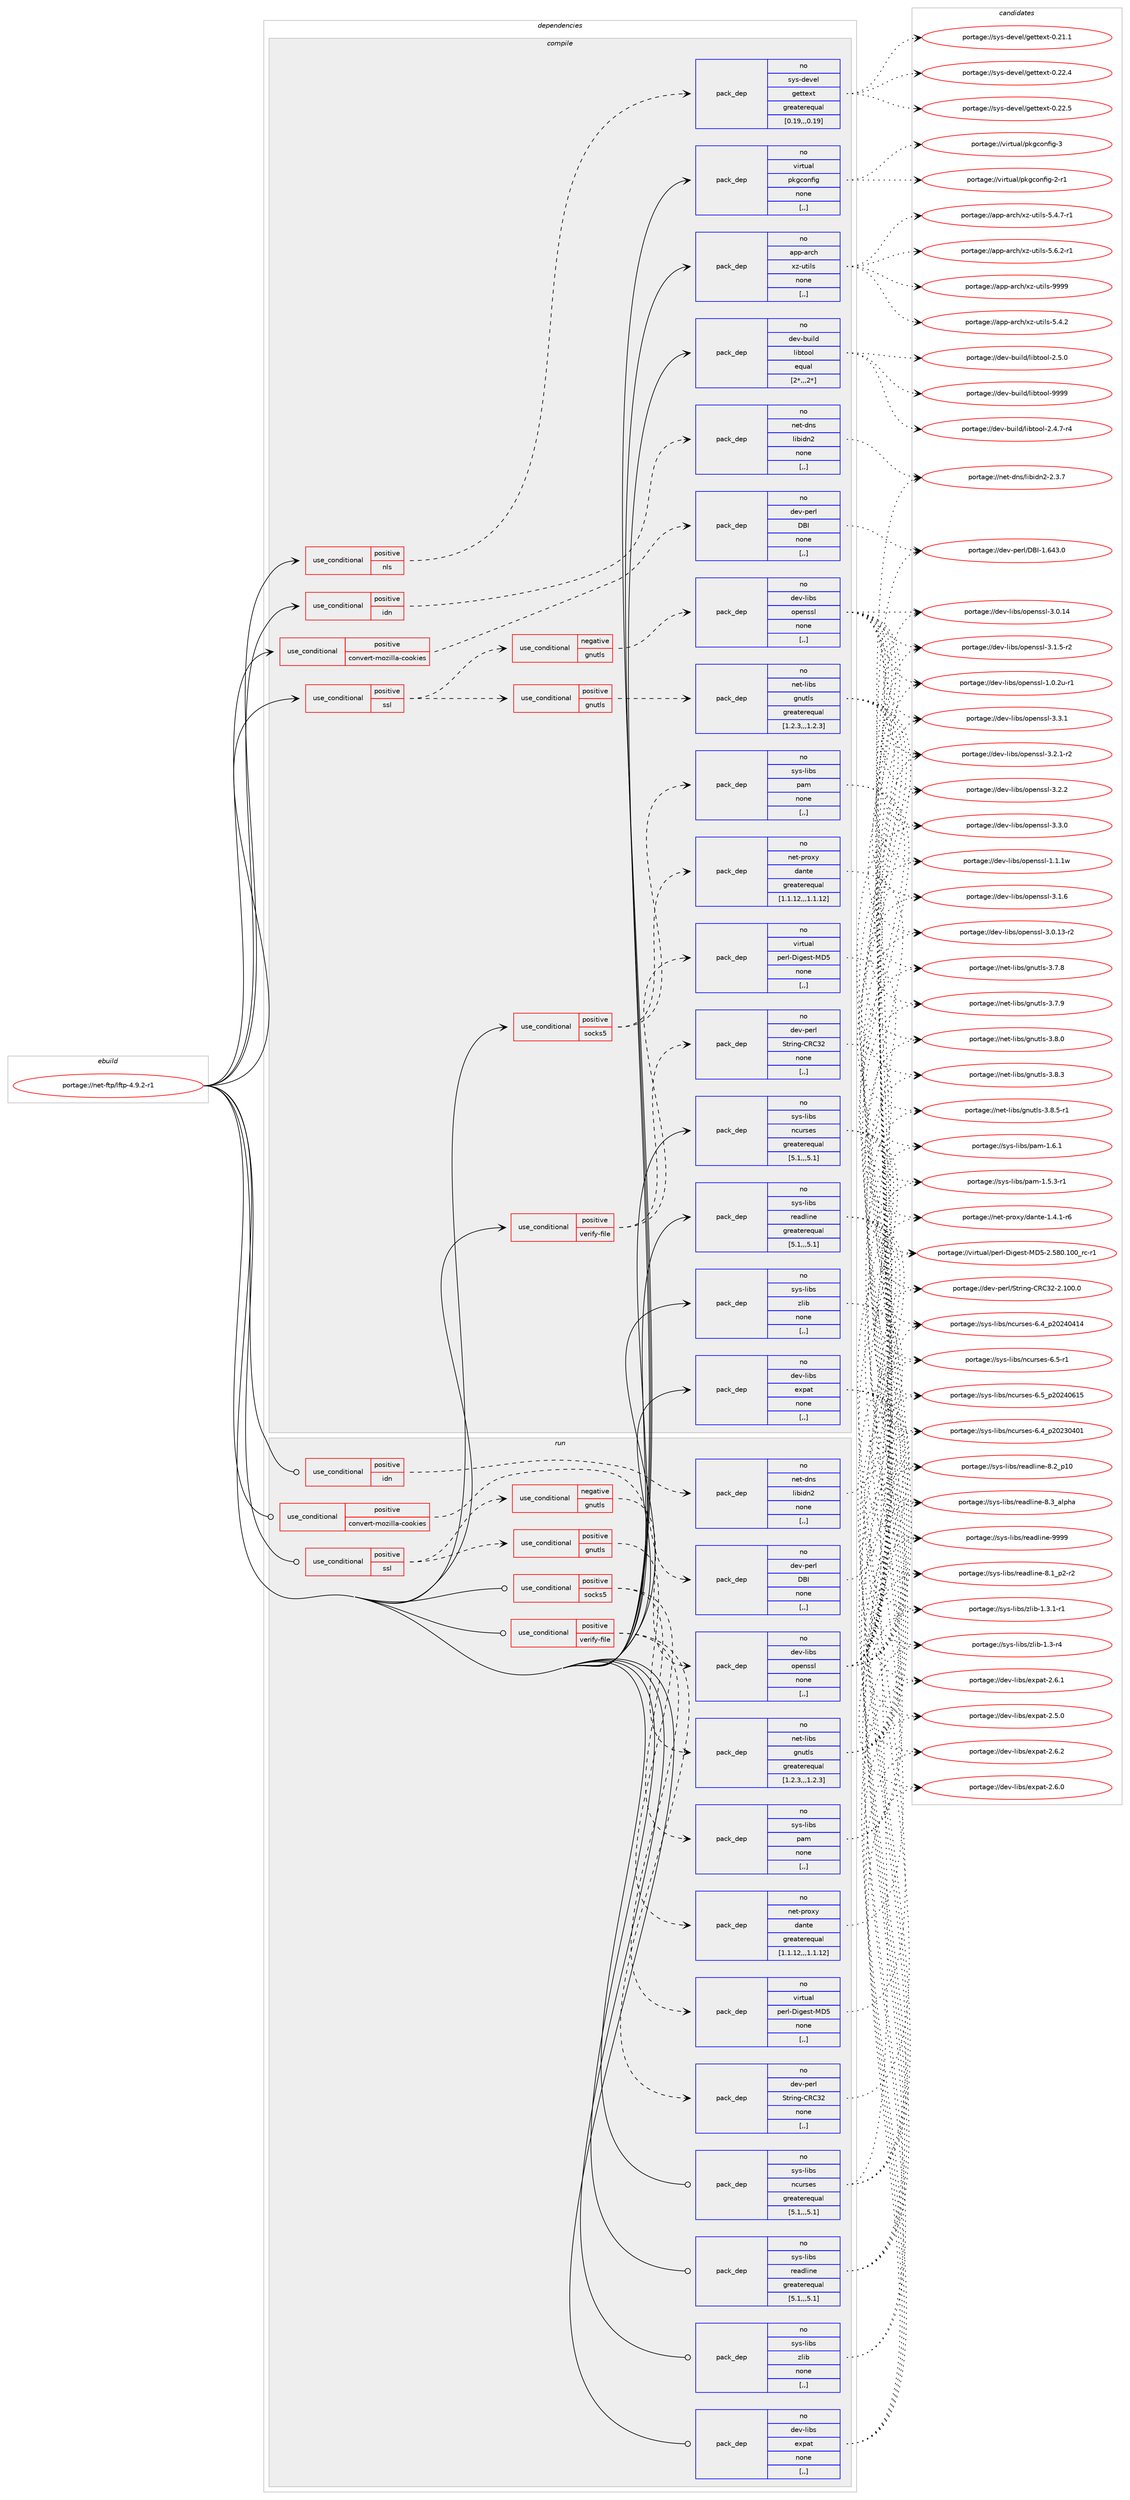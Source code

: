 digraph prolog {

# *************
# Graph options
# *************

newrank=true;
concentrate=true;
compound=true;
graph [rankdir=LR,fontname=Helvetica,fontsize=10,ranksep=1.5];#, ranksep=2.5, nodesep=0.2];
edge  [arrowhead=vee];
node  [fontname=Helvetica,fontsize=10];

# **********
# The ebuild
# **********

subgraph cluster_leftcol {
color=gray;
rank=same;
label=<<i>ebuild</i>>;
id [label="portage://net-ftp/lftp-4.9.2-r1", color=red, width=4, href="../net-ftp/lftp-4.9.2-r1.svg"];
}

# ****************
# The dependencies
# ****************

subgraph cluster_midcol {
color=gray;
label=<<i>dependencies</i>>;
subgraph cluster_compile {
fillcolor="#eeeeee";
style=filled;
label=<<i>compile</i>>;
subgraph cond88695 {
dependency341395 [label=<<TABLE BORDER="0" CELLBORDER="1" CELLSPACING="0" CELLPADDING="4"><TR><TD ROWSPAN="3" CELLPADDING="10">use_conditional</TD></TR><TR><TD>positive</TD></TR><TR><TD>convert-mozilla-cookies</TD></TR></TABLE>>, shape=none, color=red];
subgraph pack250161 {
dependency341396 [label=<<TABLE BORDER="0" CELLBORDER="1" CELLSPACING="0" CELLPADDING="4" WIDTH="220"><TR><TD ROWSPAN="6" CELLPADDING="30">pack_dep</TD></TR><TR><TD WIDTH="110">no</TD></TR><TR><TD>dev-perl</TD></TR><TR><TD>DBI</TD></TR><TR><TD>none</TD></TR><TR><TD>[,,]</TD></TR></TABLE>>, shape=none, color=blue];
}
dependency341395:e -> dependency341396:w [weight=20,style="dashed",arrowhead="vee"];
}
id:e -> dependency341395:w [weight=20,style="solid",arrowhead="vee"];
subgraph cond88696 {
dependency341397 [label=<<TABLE BORDER="0" CELLBORDER="1" CELLSPACING="0" CELLPADDING="4"><TR><TD ROWSPAN="3" CELLPADDING="10">use_conditional</TD></TR><TR><TD>positive</TD></TR><TR><TD>idn</TD></TR></TABLE>>, shape=none, color=red];
subgraph pack250162 {
dependency341398 [label=<<TABLE BORDER="0" CELLBORDER="1" CELLSPACING="0" CELLPADDING="4" WIDTH="220"><TR><TD ROWSPAN="6" CELLPADDING="30">pack_dep</TD></TR><TR><TD WIDTH="110">no</TD></TR><TR><TD>net-dns</TD></TR><TR><TD>libidn2</TD></TR><TR><TD>none</TD></TR><TR><TD>[,,]</TD></TR></TABLE>>, shape=none, color=blue];
}
dependency341397:e -> dependency341398:w [weight=20,style="dashed",arrowhead="vee"];
}
id:e -> dependency341397:w [weight=20,style="solid",arrowhead="vee"];
subgraph cond88697 {
dependency341399 [label=<<TABLE BORDER="0" CELLBORDER="1" CELLSPACING="0" CELLPADDING="4"><TR><TD ROWSPAN="3" CELLPADDING="10">use_conditional</TD></TR><TR><TD>positive</TD></TR><TR><TD>nls</TD></TR></TABLE>>, shape=none, color=red];
subgraph pack250163 {
dependency341400 [label=<<TABLE BORDER="0" CELLBORDER="1" CELLSPACING="0" CELLPADDING="4" WIDTH="220"><TR><TD ROWSPAN="6" CELLPADDING="30">pack_dep</TD></TR><TR><TD WIDTH="110">no</TD></TR><TR><TD>sys-devel</TD></TR><TR><TD>gettext</TD></TR><TR><TD>greaterequal</TD></TR><TR><TD>[0.19,,,0.19]</TD></TR></TABLE>>, shape=none, color=blue];
}
dependency341399:e -> dependency341400:w [weight=20,style="dashed",arrowhead="vee"];
}
id:e -> dependency341399:w [weight=20,style="solid",arrowhead="vee"];
subgraph cond88698 {
dependency341401 [label=<<TABLE BORDER="0" CELLBORDER="1" CELLSPACING="0" CELLPADDING="4"><TR><TD ROWSPAN="3" CELLPADDING="10">use_conditional</TD></TR><TR><TD>positive</TD></TR><TR><TD>socks5</TD></TR></TABLE>>, shape=none, color=red];
subgraph pack250164 {
dependency341402 [label=<<TABLE BORDER="0" CELLBORDER="1" CELLSPACING="0" CELLPADDING="4" WIDTH="220"><TR><TD ROWSPAN="6" CELLPADDING="30">pack_dep</TD></TR><TR><TD WIDTH="110">no</TD></TR><TR><TD>net-proxy</TD></TR><TR><TD>dante</TD></TR><TR><TD>greaterequal</TD></TR><TR><TD>[1.1.12,,,1.1.12]</TD></TR></TABLE>>, shape=none, color=blue];
}
dependency341401:e -> dependency341402:w [weight=20,style="dashed",arrowhead="vee"];
subgraph pack250165 {
dependency341403 [label=<<TABLE BORDER="0" CELLBORDER="1" CELLSPACING="0" CELLPADDING="4" WIDTH="220"><TR><TD ROWSPAN="6" CELLPADDING="30">pack_dep</TD></TR><TR><TD WIDTH="110">no</TD></TR><TR><TD>sys-libs</TD></TR><TR><TD>pam</TD></TR><TR><TD>none</TD></TR><TR><TD>[,,]</TD></TR></TABLE>>, shape=none, color=blue];
}
dependency341401:e -> dependency341403:w [weight=20,style="dashed",arrowhead="vee"];
}
id:e -> dependency341401:w [weight=20,style="solid",arrowhead="vee"];
subgraph cond88699 {
dependency341404 [label=<<TABLE BORDER="0" CELLBORDER="1" CELLSPACING="0" CELLPADDING="4"><TR><TD ROWSPAN="3" CELLPADDING="10">use_conditional</TD></TR><TR><TD>positive</TD></TR><TR><TD>ssl</TD></TR></TABLE>>, shape=none, color=red];
subgraph cond88700 {
dependency341405 [label=<<TABLE BORDER="0" CELLBORDER="1" CELLSPACING="0" CELLPADDING="4"><TR><TD ROWSPAN="3" CELLPADDING="10">use_conditional</TD></TR><TR><TD>positive</TD></TR><TR><TD>gnutls</TD></TR></TABLE>>, shape=none, color=red];
subgraph pack250166 {
dependency341406 [label=<<TABLE BORDER="0" CELLBORDER="1" CELLSPACING="0" CELLPADDING="4" WIDTH="220"><TR><TD ROWSPAN="6" CELLPADDING="30">pack_dep</TD></TR><TR><TD WIDTH="110">no</TD></TR><TR><TD>net-libs</TD></TR><TR><TD>gnutls</TD></TR><TR><TD>greaterequal</TD></TR><TR><TD>[1.2.3,,,1.2.3]</TD></TR></TABLE>>, shape=none, color=blue];
}
dependency341405:e -> dependency341406:w [weight=20,style="dashed",arrowhead="vee"];
}
dependency341404:e -> dependency341405:w [weight=20,style="dashed",arrowhead="vee"];
subgraph cond88701 {
dependency341407 [label=<<TABLE BORDER="0" CELLBORDER="1" CELLSPACING="0" CELLPADDING="4"><TR><TD ROWSPAN="3" CELLPADDING="10">use_conditional</TD></TR><TR><TD>negative</TD></TR><TR><TD>gnutls</TD></TR></TABLE>>, shape=none, color=red];
subgraph pack250167 {
dependency341408 [label=<<TABLE BORDER="0" CELLBORDER="1" CELLSPACING="0" CELLPADDING="4" WIDTH="220"><TR><TD ROWSPAN="6" CELLPADDING="30">pack_dep</TD></TR><TR><TD WIDTH="110">no</TD></TR><TR><TD>dev-libs</TD></TR><TR><TD>openssl</TD></TR><TR><TD>none</TD></TR><TR><TD>[,,]</TD></TR></TABLE>>, shape=none, color=blue];
}
dependency341407:e -> dependency341408:w [weight=20,style="dashed",arrowhead="vee"];
}
dependency341404:e -> dependency341407:w [weight=20,style="dashed",arrowhead="vee"];
}
id:e -> dependency341404:w [weight=20,style="solid",arrowhead="vee"];
subgraph cond88702 {
dependency341409 [label=<<TABLE BORDER="0" CELLBORDER="1" CELLSPACING="0" CELLPADDING="4"><TR><TD ROWSPAN="3" CELLPADDING="10">use_conditional</TD></TR><TR><TD>positive</TD></TR><TR><TD>verify-file</TD></TR></TABLE>>, shape=none, color=red];
subgraph pack250168 {
dependency341410 [label=<<TABLE BORDER="0" CELLBORDER="1" CELLSPACING="0" CELLPADDING="4" WIDTH="220"><TR><TD ROWSPAN="6" CELLPADDING="30">pack_dep</TD></TR><TR><TD WIDTH="110">no</TD></TR><TR><TD>dev-perl</TD></TR><TR><TD>String-CRC32</TD></TR><TR><TD>none</TD></TR><TR><TD>[,,]</TD></TR></TABLE>>, shape=none, color=blue];
}
dependency341409:e -> dependency341410:w [weight=20,style="dashed",arrowhead="vee"];
subgraph pack250169 {
dependency341411 [label=<<TABLE BORDER="0" CELLBORDER="1" CELLSPACING="0" CELLPADDING="4" WIDTH="220"><TR><TD ROWSPAN="6" CELLPADDING="30">pack_dep</TD></TR><TR><TD WIDTH="110">no</TD></TR><TR><TD>virtual</TD></TR><TR><TD>perl-Digest-MD5</TD></TR><TR><TD>none</TD></TR><TR><TD>[,,]</TD></TR></TABLE>>, shape=none, color=blue];
}
dependency341409:e -> dependency341411:w [weight=20,style="dashed",arrowhead="vee"];
}
id:e -> dependency341409:w [weight=20,style="solid",arrowhead="vee"];
subgraph pack250170 {
dependency341412 [label=<<TABLE BORDER="0" CELLBORDER="1" CELLSPACING="0" CELLPADDING="4" WIDTH="220"><TR><TD ROWSPAN="6" CELLPADDING="30">pack_dep</TD></TR><TR><TD WIDTH="110">no</TD></TR><TR><TD>app-arch</TD></TR><TR><TD>xz-utils</TD></TR><TR><TD>none</TD></TR><TR><TD>[,,]</TD></TR></TABLE>>, shape=none, color=blue];
}
id:e -> dependency341412:w [weight=20,style="solid",arrowhead="vee"];
subgraph pack250171 {
dependency341413 [label=<<TABLE BORDER="0" CELLBORDER="1" CELLSPACING="0" CELLPADDING="4" WIDTH="220"><TR><TD ROWSPAN="6" CELLPADDING="30">pack_dep</TD></TR><TR><TD WIDTH="110">no</TD></TR><TR><TD>dev-build</TD></TR><TR><TD>libtool</TD></TR><TR><TD>equal</TD></TR><TR><TD>[2*,,,2*]</TD></TR></TABLE>>, shape=none, color=blue];
}
id:e -> dependency341413:w [weight=20,style="solid",arrowhead="vee"];
subgraph pack250172 {
dependency341414 [label=<<TABLE BORDER="0" CELLBORDER="1" CELLSPACING="0" CELLPADDING="4" WIDTH="220"><TR><TD ROWSPAN="6" CELLPADDING="30">pack_dep</TD></TR><TR><TD WIDTH="110">no</TD></TR><TR><TD>dev-libs</TD></TR><TR><TD>expat</TD></TR><TR><TD>none</TD></TR><TR><TD>[,,]</TD></TR></TABLE>>, shape=none, color=blue];
}
id:e -> dependency341414:w [weight=20,style="solid",arrowhead="vee"];
subgraph pack250173 {
dependency341415 [label=<<TABLE BORDER="0" CELLBORDER="1" CELLSPACING="0" CELLPADDING="4" WIDTH="220"><TR><TD ROWSPAN="6" CELLPADDING="30">pack_dep</TD></TR><TR><TD WIDTH="110">no</TD></TR><TR><TD>sys-libs</TD></TR><TR><TD>ncurses</TD></TR><TR><TD>greaterequal</TD></TR><TR><TD>[5.1,,,5.1]</TD></TR></TABLE>>, shape=none, color=blue];
}
id:e -> dependency341415:w [weight=20,style="solid",arrowhead="vee"];
subgraph pack250174 {
dependency341416 [label=<<TABLE BORDER="0" CELLBORDER="1" CELLSPACING="0" CELLPADDING="4" WIDTH="220"><TR><TD ROWSPAN="6" CELLPADDING="30">pack_dep</TD></TR><TR><TD WIDTH="110">no</TD></TR><TR><TD>sys-libs</TD></TR><TR><TD>readline</TD></TR><TR><TD>greaterequal</TD></TR><TR><TD>[5.1,,,5.1]</TD></TR></TABLE>>, shape=none, color=blue];
}
id:e -> dependency341416:w [weight=20,style="solid",arrowhead="vee"];
subgraph pack250175 {
dependency341417 [label=<<TABLE BORDER="0" CELLBORDER="1" CELLSPACING="0" CELLPADDING="4" WIDTH="220"><TR><TD ROWSPAN="6" CELLPADDING="30">pack_dep</TD></TR><TR><TD WIDTH="110">no</TD></TR><TR><TD>sys-libs</TD></TR><TR><TD>zlib</TD></TR><TR><TD>none</TD></TR><TR><TD>[,,]</TD></TR></TABLE>>, shape=none, color=blue];
}
id:e -> dependency341417:w [weight=20,style="solid",arrowhead="vee"];
subgraph pack250176 {
dependency341418 [label=<<TABLE BORDER="0" CELLBORDER="1" CELLSPACING="0" CELLPADDING="4" WIDTH="220"><TR><TD ROWSPAN="6" CELLPADDING="30">pack_dep</TD></TR><TR><TD WIDTH="110">no</TD></TR><TR><TD>virtual</TD></TR><TR><TD>pkgconfig</TD></TR><TR><TD>none</TD></TR><TR><TD>[,,]</TD></TR></TABLE>>, shape=none, color=blue];
}
id:e -> dependency341418:w [weight=20,style="solid",arrowhead="vee"];
}
subgraph cluster_compileandrun {
fillcolor="#eeeeee";
style=filled;
label=<<i>compile and run</i>>;
}
subgraph cluster_run {
fillcolor="#eeeeee";
style=filled;
label=<<i>run</i>>;
subgraph cond88703 {
dependency341419 [label=<<TABLE BORDER="0" CELLBORDER="1" CELLSPACING="0" CELLPADDING="4"><TR><TD ROWSPAN="3" CELLPADDING="10">use_conditional</TD></TR><TR><TD>positive</TD></TR><TR><TD>convert-mozilla-cookies</TD></TR></TABLE>>, shape=none, color=red];
subgraph pack250177 {
dependency341420 [label=<<TABLE BORDER="0" CELLBORDER="1" CELLSPACING="0" CELLPADDING="4" WIDTH="220"><TR><TD ROWSPAN="6" CELLPADDING="30">pack_dep</TD></TR><TR><TD WIDTH="110">no</TD></TR><TR><TD>dev-perl</TD></TR><TR><TD>DBI</TD></TR><TR><TD>none</TD></TR><TR><TD>[,,]</TD></TR></TABLE>>, shape=none, color=blue];
}
dependency341419:e -> dependency341420:w [weight=20,style="dashed",arrowhead="vee"];
}
id:e -> dependency341419:w [weight=20,style="solid",arrowhead="odot"];
subgraph cond88704 {
dependency341421 [label=<<TABLE BORDER="0" CELLBORDER="1" CELLSPACING="0" CELLPADDING="4"><TR><TD ROWSPAN="3" CELLPADDING="10">use_conditional</TD></TR><TR><TD>positive</TD></TR><TR><TD>idn</TD></TR></TABLE>>, shape=none, color=red];
subgraph pack250178 {
dependency341422 [label=<<TABLE BORDER="0" CELLBORDER="1" CELLSPACING="0" CELLPADDING="4" WIDTH="220"><TR><TD ROWSPAN="6" CELLPADDING="30">pack_dep</TD></TR><TR><TD WIDTH="110">no</TD></TR><TR><TD>net-dns</TD></TR><TR><TD>libidn2</TD></TR><TR><TD>none</TD></TR><TR><TD>[,,]</TD></TR></TABLE>>, shape=none, color=blue];
}
dependency341421:e -> dependency341422:w [weight=20,style="dashed",arrowhead="vee"];
}
id:e -> dependency341421:w [weight=20,style="solid",arrowhead="odot"];
subgraph cond88705 {
dependency341423 [label=<<TABLE BORDER="0" CELLBORDER="1" CELLSPACING="0" CELLPADDING="4"><TR><TD ROWSPAN="3" CELLPADDING="10">use_conditional</TD></TR><TR><TD>positive</TD></TR><TR><TD>socks5</TD></TR></TABLE>>, shape=none, color=red];
subgraph pack250179 {
dependency341424 [label=<<TABLE BORDER="0" CELLBORDER="1" CELLSPACING="0" CELLPADDING="4" WIDTH="220"><TR><TD ROWSPAN="6" CELLPADDING="30">pack_dep</TD></TR><TR><TD WIDTH="110">no</TD></TR><TR><TD>net-proxy</TD></TR><TR><TD>dante</TD></TR><TR><TD>greaterequal</TD></TR><TR><TD>[1.1.12,,,1.1.12]</TD></TR></TABLE>>, shape=none, color=blue];
}
dependency341423:e -> dependency341424:w [weight=20,style="dashed",arrowhead="vee"];
subgraph pack250180 {
dependency341425 [label=<<TABLE BORDER="0" CELLBORDER="1" CELLSPACING="0" CELLPADDING="4" WIDTH="220"><TR><TD ROWSPAN="6" CELLPADDING="30">pack_dep</TD></TR><TR><TD WIDTH="110">no</TD></TR><TR><TD>sys-libs</TD></TR><TR><TD>pam</TD></TR><TR><TD>none</TD></TR><TR><TD>[,,]</TD></TR></TABLE>>, shape=none, color=blue];
}
dependency341423:e -> dependency341425:w [weight=20,style="dashed",arrowhead="vee"];
}
id:e -> dependency341423:w [weight=20,style="solid",arrowhead="odot"];
subgraph cond88706 {
dependency341426 [label=<<TABLE BORDER="0" CELLBORDER="1" CELLSPACING="0" CELLPADDING="4"><TR><TD ROWSPAN="3" CELLPADDING="10">use_conditional</TD></TR><TR><TD>positive</TD></TR><TR><TD>ssl</TD></TR></TABLE>>, shape=none, color=red];
subgraph cond88707 {
dependency341427 [label=<<TABLE BORDER="0" CELLBORDER="1" CELLSPACING="0" CELLPADDING="4"><TR><TD ROWSPAN="3" CELLPADDING="10">use_conditional</TD></TR><TR><TD>positive</TD></TR><TR><TD>gnutls</TD></TR></TABLE>>, shape=none, color=red];
subgraph pack250181 {
dependency341428 [label=<<TABLE BORDER="0" CELLBORDER="1" CELLSPACING="0" CELLPADDING="4" WIDTH="220"><TR><TD ROWSPAN="6" CELLPADDING="30">pack_dep</TD></TR><TR><TD WIDTH="110">no</TD></TR><TR><TD>net-libs</TD></TR><TR><TD>gnutls</TD></TR><TR><TD>greaterequal</TD></TR><TR><TD>[1.2.3,,,1.2.3]</TD></TR></TABLE>>, shape=none, color=blue];
}
dependency341427:e -> dependency341428:w [weight=20,style="dashed",arrowhead="vee"];
}
dependency341426:e -> dependency341427:w [weight=20,style="dashed",arrowhead="vee"];
subgraph cond88708 {
dependency341429 [label=<<TABLE BORDER="0" CELLBORDER="1" CELLSPACING="0" CELLPADDING="4"><TR><TD ROWSPAN="3" CELLPADDING="10">use_conditional</TD></TR><TR><TD>negative</TD></TR><TR><TD>gnutls</TD></TR></TABLE>>, shape=none, color=red];
subgraph pack250182 {
dependency341430 [label=<<TABLE BORDER="0" CELLBORDER="1" CELLSPACING="0" CELLPADDING="4" WIDTH="220"><TR><TD ROWSPAN="6" CELLPADDING="30">pack_dep</TD></TR><TR><TD WIDTH="110">no</TD></TR><TR><TD>dev-libs</TD></TR><TR><TD>openssl</TD></TR><TR><TD>none</TD></TR><TR><TD>[,,]</TD></TR></TABLE>>, shape=none, color=blue];
}
dependency341429:e -> dependency341430:w [weight=20,style="dashed",arrowhead="vee"];
}
dependency341426:e -> dependency341429:w [weight=20,style="dashed",arrowhead="vee"];
}
id:e -> dependency341426:w [weight=20,style="solid",arrowhead="odot"];
subgraph cond88709 {
dependency341431 [label=<<TABLE BORDER="0" CELLBORDER="1" CELLSPACING="0" CELLPADDING="4"><TR><TD ROWSPAN="3" CELLPADDING="10">use_conditional</TD></TR><TR><TD>positive</TD></TR><TR><TD>verify-file</TD></TR></TABLE>>, shape=none, color=red];
subgraph pack250183 {
dependency341432 [label=<<TABLE BORDER="0" CELLBORDER="1" CELLSPACING="0" CELLPADDING="4" WIDTH="220"><TR><TD ROWSPAN="6" CELLPADDING="30">pack_dep</TD></TR><TR><TD WIDTH="110">no</TD></TR><TR><TD>dev-perl</TD></TR><TR><TD>String-CRC32</TD></TR><TR><TD>none</TD></TR><TR><TD>[,,]</TD></TR></TABLE>>, shape=none, color=blue];
}
dependency341431:e -> dependency341432:w [weight=20,style="dashed",arrowhead="vee"];
subgraph pack250184 {
dependency341433 [label=<<TABLE BORDER="0" CELLBORDER="1" CELLSPACING="0" CELLPADDING="4" WIDTH="220"><TR><TD ROWSPAN="6" CELLPADDING="30">pack_dep</TD></TR><TR><TD WIDTH="110">no</TD></TR><TR><TD>virtual</TD></TR><TR><TD>perl-Digest-MD5</TD></TR><TR><TD>none</TD></TR><TR><TD>[,,]</TD></TR></TABLE>>, shape=none, color=blue];
}
dependency341431:e -> dependency341433:w [weight=20,style="dashed",arrowhead="vee"];
}
id:e -> dependency341431:w [weight=20,style="solid",arrowhead="odot"];
subgraph pack250185 {
dependency341434 [label=<<TABLE BORDER="0" CELLBORDER="1" CELLSPACING="0" CELLPADDING="4" WIDTH="220"><TR><TD ROWSPAN="6" CELLPADDING="30">pack_dep</TD></TR><TR><TD WIDTH="110">no</TD></TR><TR><TD>dev-libs</TD></TR><TR><TD>expat</TD></TR><TR><TD>none</TD></TR><TR><TD>[,,]</TD></TR></TABLE>>, shape=none, color=blue];
}
id:e -> dependency341434:w [weight=20,style="solid",arrowhead="odot"];
subgraph pack250186 {
dependency341435 [label=<<TABLE BORDER="0" CELLBORDER="1" CELLSPACING="0" CELLPADDING="4" WIDTH="220"><TR><TD ROWSPAN="6" CELLPADDING="30">pack_dep</TD></TR><TR><TD WIDTH="110">no</TD></TR><TR><TD>sys-libs</TD></TR><TR><TD>ncurses</TD></TR><TR><TD>greaterequal</TD></TR><TR><TD>[5.1,,,5.1]</TD></TR></TABLE>>, shape=none, color=blue];
}
id:e -> dependency341435:w [weight=20,style="solid",arrowhead="odot"];
subgraph pack250187 {
dependency341436 [label=<<TABLE BORDER="0" CELLBORDER="1" CELLSPACING="0" CELLPADDING="4" WIDTH="220"><TR><TD ROWSPAN="6" CELLPADDING="30">pack_dep</TD></TR><TR><TD WIDTH="110">no</TD></TR><TR><TD>sys-libs</TD></TR><TR><TD>readline</TD></TR><TR><TD>greaterequal</TD></TR><TR><TD>[5.1,,,5.1]</TD></TR></TABLE>>, shape=none, color=blue];
}
id:e -> dependency341436:w [weight=20,style="solid",arrowhead="odot"];
subgraph pack250188 {
dependency341437 [label=<<TABLE BORDER="0" CELLBORDER="1" CELLSPACING="0" CELLPADDING="4" WIDTH="220"><TR><TD ROWSPAN="6" CELLPADDING="30">pack_dep</TD></TR><TR><TD WIDTH="110">no</TD></TR><TR><TD>sys-libs</TD></TR><TR><TD>zlib</TD></TR><TR><TD>none</TD></TR><TR><TD>[,,]</TD></TR></TABLE>>, shape=none, color=blue];
}
id:e -> dependency341437:w [weight=20,style="solid",arrowhead="odot"];
}
}

# **************
# The candidates
# **************

subgraph cluster_choices {
rank=same;
color=gray;
label=<<i>candidates</i>>;

subgraph choice250161 {
color=black;
nodesep=1;
choice10010111845112101114108476866734549465452514648 [label="portage://dev-perl/DBI-1.643.0", color=red, width=4,href="../dev-perl/DBI-1.643.0.svg"];
dependency341396:e -> choice10010111845112101114108476866734549465452514648:w [style=dotted,weight="100"];
}
subgraph choice250162 {
color=black;
nodesep=1;
choice11010111645100110115471081059810510011050455046514655 [label="portage://net-dns/libidn2-2.3.7", color=red, width=4,href="../net-dns/libidn2-2.3.7.svg"];
dependency341398:e -> choice11010111645100110115471081059810510011050455046514655:w [style=dotted,weight="100"];
}
subgraph choice250163 {
color=black;
nodesep=1;
choice115121115451001011181011084710310111611610112011645484650494649 [label="portage://sys-devel/gettext-0.21.1", color=red, width=4,href="../sys-devel/gettext-0.21.1.svg"];
choice115121115451001011181011084710310111611610112011645484650504652 [label="portage://sys-devel/gettext-0.22.4", color=red, width=4,href="../sys-devel/gettext-0.22.4.svg"];
choice115121115451001011181011084710310111611610112011645484650504653 [label="portage://sys-devel/gettext-0.22.5", color=red, width=4,href="../sys-devel/gettext-0.22.5.svg"];
dependency341400:e -> choice115121115451001011181011084710310111611610112011645484650494649:w [style=dotted,weight="100"];
dependency341400:e -> choice115121115451001011181011084710310111611610112011645484650504652:w [style=dotted,weight="100"];
dependency341400:e -> choice115121115451001011181011084710310111611610112011645484650504653:w [style=dotted,weight="100"];
}
subgraph choice250164 {
color=black;
nodesep=1;
choice1101011164511211411112012147100971101161014549465246494511454 [label="portage://net-proxy/dante-1.4.1-r6", color=red, width=4,href="../net-proxy/dante-1.4.1-r6.svg"];
dependency341402:e -> choice1101011164511211411112012147100971101161014549465246494511454:w [style=dotted,weight="100"];
}
subgraph choice250165 {
color=black;
nodesep=1;
choice115121115451081059811547112971094549465346514511449 [label="portage://sys-libs/pam-1.5.3-r1", color=red, width=4,href="../sys-libs/pam-1.5.3-r1.svg"];
choice11512111545108105981154711297109454946544649 [label="portage://sys-libs/pam-1.6.1", color=red, width=4,href="../sys-libs/pam-1.6.1.svg"];
dependency341403:e -> choice115121115451081059811547112971094549465346514511449:w [style=dotted,weight="100"];
dependency341403:e -> choice11512111545108105981154711297109454946544649:w [style=dotted,weight="100"];
}
subgraph choice250166 {
color=black;
nodesep=1;
choice110101116451081059811547103110117116108115455146554656 [label="portage://net-libs/gnutls-3.7.8", color=red, width=4,href="../net-libs/gnutls-3.7.8.svg"];
choice110101116451081059811547103110117116108115455146554657 [label="portage://net-libs/gnutls-3.7.9", color=red, width=4,href="../net-libs/gnutls-3.7.9.svg"];
choice110101116451081059811547103110117116108115455146564648 [label="portage://net-libs/gnutls-3.8.0", color=red, width=4,href="../net-libs/gnutls-3.8.0.svg"];
choice110101116451081059811547103110117116108115455146564651 [label="portage://net-libs/gnutls-3.8.3", color=red, width=4,href="../net-libs/gnutls-3.8.3.svg"];
choice1101011164510810598115471031101171161081154551465646534511449 [label="portage://net-libs/gnutls-3.8.5-r1", color=red, width=4,href="../net-libs/gnutls-3.8.5-r1.svg"];
dependency341406:e -> choice110101116451081059811547103110117116108115455146554656:w [style=dotted,weight="100"];
dependency341406:e -> choice110101116451081059811547103110117116108115455146554657:w [style=dotted,weight="100"];
dependency341406:e -> choice110101116451081059811547103110117116108115455146564648:w [style=dotted,weight="100"];
dependency341406:e -> choice110101116451081059811547103110117116108115455146564651:w [style=dotted,weight="100"];
dependency341406:e -> choice1101011164510810598115471031101171161081154551465646534511449:w [style=dotted,weight="100"];
}
subgraph choice250167 {
color=black;
nodesep=1;
choice1001011184510810598115471111121011101151151084549464846501174511449 [label="portage://dev-libs/openssl-1.0.2u-r1", color=red, width=4,href="../dev-libs/openssl-1.0.2u-r1.svg"];
choice100101118451081059811547111112101110115115108454946494649119 [label="portage://dev-libs/openssl-1.1.1w", color=red, width=4,href="../dev-libs/openssl-1.1.1w.svg"];
choice100101118451081059811547111112101110115115108455146484649514511450 [label="portage://dev-libs/openssl-3.0.13-r2", color=red, width=4,href="../dev-libs/openssl-3.0.13-r2.svg"];
choice10010111845108105981154711111210111011511510845514648464952 [label="portage://dev-libs/openssl-3.0.14", color=red, width=4,href="../dev-libs/openssl-3.0.14.svg"];
choice1001011184510810598115471111121011101151151084551464946534511450 [label="portage://dev-libs/openssl-3.1.5-r2", color=red, width=4,href="../dev-libs/openssl-3.1.5-r2.svg"];
choice100101118451081059811547111112101110115115108455146494654 [label="portage://dev-libs/openssl-3.1.6", color=red, width=4,href="../dev-libs/openssl-3.1.6.svg"];
choice1001011184510810598115471111121011101151151084551465046494511450 [label="portage://dev-libs/openssl-3.2.1-r2", color=red, width=4,href="../dev-libs/openssl-3.2.1-r2.svg"];
choice100101118451081059811547111112101110115115108455146504650 [label="portage://dev-libs/openssl-3.2.2", color=red, width=4,href="../dev-libs/openssl-3.2.2.svg"];
choice100101118451081059811547111112101110115115108455146514648 [label="portage://dev-libs/openssl-3.3.0", color=red, width=4,href="../dev-libs/openssl-3.3.0.svg"];
choice100101118451081059811547111112101110115115108455146514649 [label="portage://dev-libs/openssl-3.3.1", color=red, width=4,href="../dev-libs/openssl-3.3.1.svg"];
dependency341408:e -> choice1001011184510810598115471111121011101151151084549464846501174511449:w [style=dotted,weight="100"];
dependency341408:e -> choice100101118451081059811547111112101110115115108454946494649119:w [style=dotted,weight="100"];
dependency341408:e -> choice100101118451081059811547111112101110115115108455146484649514511450:w [style=dotted,weight="100"];
dependency341408:e -> choice10010111845108105981154711111210111011511510845514648464952:w [style=dotted,weight="100"];
dependency341408:e -> choice1001011184510810598115471111121011101151151084551464946534511450:w [style=dotted,weight="100"];
dependency341408:e -> choice100101118451081059811547111112101110115115108455146494654:w [style=dotted,weight="100"];
dependency341408:e -> choice1001011184510810598115471111121011101151151084551465046494511450:w [style=dotted,weight="100"];
dependency341408:e -> choice100101118451081059811547111112101110115115108455146504650:w [style=dotted,weight="100"];
dependency341408:e -> choice100101118451081059811547111112101110115115108455146514648:w [style=dotted,weight="100"];
dependency341408:e -> choice100101118451081059811547111112101110115115108455146514649:w [style=dotted,weight="100"];
}
subgraph choice250168 {
color=black;
nodesep=1;
choice1001011184511210111410847831161141051101034567826751504550464948484648 [label="portage://dev-perl/String-CRC32-2.100.0", color=red, width=4,href="../dev-perl/String-CRC32-2.100.0.svg"];
dependency341410:e -> choice1001011184511210111410847831161141051101034567826751504550464948484648:w [style=dotted,weight="100"];
}
subgraph choice250169 {
color=black;
nodesep=1;
choice11810511411611797108471121011141084568105103101115116457768534550465356484649484895114994511449 [label="portage://virtual/perl-Digest-MD5-2.580.100_rc-r1", color=red, width=4,href="../virtual/perl-Digest-MD5-2.580.100_rc-r1.svg"];
dependency341411:e -> choice11810511411611797108471121011141084568105103101115116457768534550465356484649484895114994511449:w [style=dotted,weight="100"];
}
subgraph choice250170 {
color=black;
nodesep=1;
choice971121124597114991044712012245117116105108115455346524650 [label="portage://app-arch/xz-utils-5.4.2", color=red, width=4,href="../app-arch/xz-utils-5.4.2.svg"];
choice9711211245971149910447120122451171161051081154553465246554511449 [label="portage://app-arch/xz-utils-5.4.7-r1", color=red, width=4,href="../app-arch/xz-utils-5.4.7-r1.svg"];
choice9711211245971149910447120122451171161051081154553465446504511449 [label="portage://app-arch/xz-utils-5.6.2-r1", color=red, width=4,href="../app-arch/xz-utils-5.6.2-r1.svg"];
choice9711211245971149910447120122451171161051081154557575757 [label="portage://app-arch/xz-utils-9999", color=red, width=4,href="../app-arch/xz-utils-9999.svg"];
dependency341412:e -> choice971121124597114991044712012245117116105108115455346524650:w [style=dotted,weight="100"];
dependency341412:e -> choice9711211245971149910447120122451171161051081154553465246554511449:w [style=dotted,weight="100"];
dependency341412:e -> choice9711211245971149910447120122451171161051081154553465446504511449:w [style=dotted,weight="100"];
dependency341412:e -> choice9711211245971149910447120122451171161051081154557575757:w [style=dotted,weight="100"];
}
subgraph choice250171 {
color=black;
nodesep=1;
choice100101118459811710510810047108105981161111111084550465246554511452 [label="portage://dev-build/libtool-2.4.7-r4", color=red, width=4,href="../dev-build/libtool-2.4.7-r4.svg"];
choice10010111845981171051081004710810598116111111108455046534648 [label="portage://dev-build/libtool-2.5.0", color=red, width=4,href="../dev-build/libtool-2.5.0.svg"];
choice100101118459811710510810047108105981161111111084557575757 [label="portage://dev-build/libtool-9999", color=red, width=4,href="../dev-build/libtool-9999.svg"];
dependency341413:e -> choice100101118459811710510810047108105981161111111084550465246554511452:w [style=dotted,weight="100"];
dependency341413:e -> choice10010111845981171051081004710810598116111111108455046534648:w [style=dotted,weight="100"];
dependency341413:e -> choice100101118459811710510810047108105981161111111084557575757:w [style=dotted,weight="100"];
}
subgraph choice250172 {
color=black;
nodesep=1;
choice10010111845108105981154710112011297116455046534648 [label="portage://dev-libs/expat-2.5.0", color=red, width=4,href="../dev-libs/expat-2.5.0.svg"];
choice10010111845108105981154710112011297116455046544648 [label="portage://dev-libs/expat-2.6.0", color=red, width=4,href="../dev-libs/expat-2.6.0.svg"];
choice10010111845108105981154710112011297116455046544649 [label="portage://dev-libs/expat-2.6.1", color=red, width=4,href="../dev-libs/expat-2.6.1.svg"];
choice10010111845108105981154710112011297116455046544650 [label="portage://dev-libs/expat-2.6.2", color=red, width=4,href="../dev-libs/expat-2.6.2.svg"];
dependency341414:e -> choice10010111845108105981154710112011297116455046534648:w [style=dotted,weight="100"];
dependency341414:e -> choice10010111845108105981154710112011297116455046544648:w [style=dotted,weight="100"];
dependency341414:e -> choice10010111845108105981154710112011297116455046544649:w [style=dotted,weight="100"];
dependency341414:e -> choice10010111845108105981154710112011297116455046544650:w [style=dotted,weight="100"];
}
subgraph choice250173 {
color=black;
nodesep=1;
choice1151211154510810598115471109911711411510111545544652951125048505148524849 [label="portage://sys-libs/ncurses-6.4_p20230401", color=red, width=4,href="../sys-libs/ncurses-6.4_p20230401.svg"];
choice1151211154510810598115471109911711411510111545544652951125048505248524952 [label="portage://sys-libs/ncurses-6.4_p20240414", color=red, width=4,href="../sys-libs/ncurses-6.4_p20240414.svg"];
choice11512111545108105981154711099117114115101115455446534511449 [label="portage://sys-libs/ncurses-6.5-r1", color=red, width=4,href="../sys-libs/ncurses-6.5-r1.svg"];
choice1151211154510810598115471109911711411510111545544653951125048505248544953 [label="portage://sys-libs/ncurses-6.5_p20240615", color=red, width=4,href="../sys-libs/ncurses-6.5_p20240615.svg"];
dependency341415:e -> choice1151211154510810598115471109911711411510111545544652951125048505148524849:w [style=dotted,weight="100"];
dependency341415:e -> choice1151211154510810598115471109911711411510111545544652951125048505248524952:w [style=dotted,weight="100"];
dependency341415:e -> choice11512111545108105981154711099117114115101115455446534511449:w [style=dotted,weight="100"];
dependency341415:e -> choice1151211154510810598115471109911711411510111545544653951125048505248544953:w [style=dotted,weight="100"];
}
subgraph choice250174 {
color=black;
nodesep=1;
choice115121115451081059811547114101971001081051101014556464995112504511450 [label="portage://sys-libs/readline-8.1_p2-r2", color=red, width=4,href="../sys-libs/readline-8.1_p2-r2.svg"];
choice1151211154510810598115471141019710010810511010145564650951124948 [label="portage://sys-libs/readline-8.2_p10", color=red, width=4,href="../sys-libs/readline-8.2_p10.svg"];
choice1151211154510810598115471141019710010810511010145564651959710811210497 [label="portage://sys-libs/readline-8.3_alpha", color=red, width=4,href="../sys-libs/readline-8.3_alpha.svg"];
choice115121115451081059811547114101971001081051101014557575757 [label="portage://sys-libs/readline-9999", color=red, width=4,href="../sys-libs/readline-9999.svg"];
dependency341416:e -> choice115121115451081059811547114101971001081051101014556464995112504511450:w [style=dotted,weight="100"];
dependency341416:e -> choice1151211154510810598115471141019710010810511010145564650951124948:w [style=dotted,weight="100"];
dependency341416:e -> choice1151211154510810598115471141019710010810511010145564651959710811210497:w [style=dotted,weight="100"];
dependency341416:e -> choice115121115451081059811547114101971001081051101014557575757:w [style=dotted,weight="100"];
}
subgraph choice250175 {
color=black;
nodesep=1;
choice11512111545108105981154712210810598454946514511452 [label="portage://sys-libs/zlib-1.3-r4", color=red, width=4,href="../sys-libs/zlib-1.3-r4.svg"];
choice115121115451081059811547122108105984549465146494511449 [label="portage://sys-libs/zlib-1.3.1-r1", color=red, width=4,href="../sys-libs/zlib-1.3.1-r1.svg"];
dependency341417:e -> choice11512111545108105981154712210810598454946514511452:w [style=dotted,weight="100"];
dependency341417:e -> choice115121115451081059811547122108105984549465146494511449:w [style=dotted,weight="100"];
}
subgraph choice250176 {
color=black;
nodesep=1;
choice11810511411611797108471121071039911111010210510345504511449 [label="portage://virtual/pkgconfig-2-r1", color=red, width=4,href="../virtual/pkgconfig-2-r1.svg"];
choice1181051141161179710847112107103991111101021051034551 [label="portage://virtual/pkgconfig-3", color=red, width=4,href="../virtual/pkgconfig-3.svg"];
dependency341418:e -> choice11810511411611797108471121071039911111010210510345504511449:w [style=dotted,weight="100"];
dependency341418:e -> choice1181051141161179710847112107103991111101021051034551:w [style=dotted,weight="100"];
}
subgraph choice250177 {
color=black;
nodesep=1;
choice10010111845112101114108476866734549465452514648 [label="portage://dev-perl/DBI-1.643.0", color=red, width=4,href="../dev-perl/DBI-1.643.0.svg"];
dependency341420:e -> choice10010111845112101114108476866734549465452514648:w [style=dotted,weight="100"];
}
subgraph choice250178 {
color=black;
nodesep=1;
choice11010111645100110115471081059810510011050455046514655 [label="portage://net-dns/libidn2-2.3.7", color=red, width=4,href="../net-dns/libidn2-2.3.7.svg"];
dependency341422:e -> choice11010111645100110115471081059810510011050455046514655:w [style=dotted,weight="100"];
}
subgraph choice250179 {
color=black;
nodesep=1;
choice1101011164511211411112012147100971101161014549465246494511454 [label="portage://net-proxy/dante-1.4.1-r6", color=red, width=4,href="../net-proxy/dante-1.4.1-r6.svg"];
dependency341424:e -> choice1101011164511211411112012147100971101161014549465246494511454:w [style=dotted,weight="100"];
}
subgraph choice250180 {
color=black;
nodesep=1;
choice115121115451081059811547112971094549465346514511449 [label="portage://sys-libs/pam-1.5.3-r1", color=red, width=4,href="../sys-libs/pam-1.5.3-r1.svg"];
choice11512111545108105981154711297109454946544649 [label="portage://sys-libs/pam-1.6.1", color=red, width=4,href="../sys-libs/pam-1.6.1.svg"];
dependency341425:e -> choice115121115451081059811547112971094549465346514511449:w [style=dotted,weight="100"];
dependency341425:e -> choice11512111545108105981154711297109454946544649:w [style=dotted,weight="100"];
}
subgraph choice250181 {
color=black;
nodesep=1;
choice110101116451081059811547103110117116108115455146554656 [label="portage://net-libs/gnutls-3.7.8", color=red, width=4,href="../net-libs/gnutls-3.7.8.svg"];
choice110101116451081059811547103110117116108115455146554657 [label="portage://net-libs/gnutls-3.7.9", color=red, width=4,href="../net-libs/gnutls-3.7.9.svg"];
choice110101116451081059811547103110117116108115455146564648 [label="portage://net-libs/gnutls-3.8.0", color=red, width=4,href="../net-libs/gnutls-3.8.0.svg"];
choice110101116451081059811547103110117116108115455146564651 [label="portage://net-libs/gnutls-3.8.3", color=red, width=4,href="../net-libs/gnutls-3.8.3.svg"];
choice1101011164510810598115471031101171161081154551465646534511449 [label="portage://net-libs/gnutls-3.8.5-r1", color=red, width=4,href="../net-libs/gnutls-3.8.5-r1.svg"];
dependency341428:e -> choice110101116451081059811547103110117116108115455146554656:w [style=dotted,weight="100"];
dependency341428:e -> choice110101116451081059811547103110117116108115455146554657:w [style=dotted,weight="100"];
dependency341428:e -> choice110101116451081059811547103110117116108115455146564648:w [style=dotted,weight="100"];
dependency341428:e -> choice110101116451081059811547103110117116108115455146564651:w [style=dotted,weight="100"];
dependency341428:e -> choice1101011164510810598115471031101171161081154551465646534511449:w [style=dotted,weight="100"];
}
subgraph choice250182 {
color=black;
nodesep=1;
choice1001011184510810598115471111121011101151151084549464846501174511449 [label="portage://dev-libs/openssl-1.0.2u-r1", color=red, width=4,href="../dev-libs/openssl-1.0.2u-r1.svg"];
choice100101118451081059811547111112101110115115108454946494649119 [label="portage://dev-libs/openssl-1.1.1w", color=red, width=4,href="../dev-libs/openssl-1.1.1w.svg"];
choice100101118451081059811547111112101110115115108455146484649514511450 [label="portage://dev-libs/openssl-3.0.13-r2", color=red, width=4,href="../dev-libs/openssl-3.0.13-r2.svg"];
choice10010111845108105981154711111210111011511510845514648464952 [label="portage://dev-libs/openssl-3.0.14", color=red, width=4,href="../dev-libs/openssl-3.0.14.svg"];
choice1001011184510810598115471111121011101151151084551464946534511450 [label="portage://dev-libs/openssl-3.1.5-r2", color=red, width=4,href="../dev-libs/openssl-3.1.5-r2.svg"];
choice100101118451081059811547111112101110115115108455146494654 [label="portage://dev-libs/openssl-3.1.6", color=red, width=4,href="../dev-libs/openssl-3.1.6.svg"];
choice1001011184510810598115471111121011101151151084551465046494511450 [label="portage://dev-libs/openssl-3.2.1-r2", color=red, width=4,href="../dev-libs/openssl-3.2.1-r2.svg"];
choice100101118451081059811547111112101110115115108455146504650 [label="portage://dev-libs/openssl-3.2.2", color=red, width=4,href="../dev-libs/openssl-3.2.2.svg"];
choice100101118451081059811547111112101110115115108455146514648 [label="portage://dev-libs/openssl-3.3.0", color=red, width=4,href="../dev-libs/openssl-3.3.0.svg"];
choice100101118451081059811547111112101110115115108455146514649 [label="portage://dev-libs/openssl-3.3.1", color=red, width=4,href="../dev-libs/openssl-3.3.1.svg"];
dependency341430:e -> choice1001011184510810598115471111121011101151151084549464846501174511449:w [style=dotted,weight="100"];
dependency341430:e -> choice100101118451081059811547111112101110115115108454946494649119:w [style=dotted,weight="100"];
dependency341430:e -> choice100101118451081059811547111112101110115115108455146484649514511450:w [style=dotted,weight="100"];
dependency341430:e -> choice10010111845108105981154711111210111011511510845514648464952:w [style=dotted,weight="100"];
dependency341430:e -> choice1001011184510810598115471111121011101151151084551464946534511450:w [style=dotted,weight="100"];
dependency341430:e -> choice100101118451081059811547111112101110115115108455146494654:w [style=dotted,weight="100"];
dependency341430:e -> choice1001011184510810598115471111121011101151151084551465046494511450:w [style=dotted,weight="100"];
dependency341430:e -> choice100101118451081059811547111112101110115115108455146504650:w [style=dotted,weight="100"];
dependency341430:e -> choice100101118451081059811547111112101110115115108455146514648:w [style=dotted,weight="100"];
dependency341430:e -> choice100101118451081059811547111112101110115115108455146514649:w [style=dotted,weight="100"];
}
subgraph choice250183 {
color=black;
nodesep=1;
choice1001011184511210111410847831161141051101034567826751504550464948484648 [label="portage://dev-perl/String-CRC32-2.100.0", color=red, width=4,href="../dev-perl/String-CRC32-2.100.0.svg"];
dependency341432:e -> choice1001011184511210111410847831161141051101034567826751504550464948484648:w [style=dotted,weight="100"];
}
subgraph choice250184 {
color=black;
nodesep=1;
choice11810511411611797108471121011141084568105103101115116457768534550465356484649484895114994511449 [label="portage://virtual/perl-Digest-MD5-2.580.100_rc-r1", color=red, width=4,href="../virtual/perl-Digest-MD5-2.580.100_rc-r1.svg"];
dependency341433:e -> choice11810511411611797108471121011141084568105103101115116457768534550465356484649484895114994511449:w [style=dotted,weight="100"];
}
subgraph choice250185 {
color=black;
nodesep=1;
choice10010111845108105981154710112011297116455046534648 [label="portage://dev-libs/expat-2.5.0", color=red, width=4,href="../dev-libs/expat-2.5.0.svg"];
choice10010111845108105981154710112011297116455046544648 [label="portage://dev-libs/expat-2.6.0", color=red, width=4,href="../dev-libs/expat-2.6.0.svg"];
choice10010111845108105981154710112011297116455046544649 [label="portage://dev-libs/expat-2.6.1", color=red, width=4,href="../dev-libs/expat-2.6.1.svg"];
choice10010111845108105981154710112011297116455046544650 [label="portage://dev-libs/expat-2.6.2", color=red, width=4,href="../dev-libs/expat-2.6.2.svg"];
dependency341434:e -> choice10010111845108105981154710112011297116455046534648:w [style=dotted,weight="100"];
dependency341434:e -> choice10010111845108105981154710112011297116455046544648:w [style=dotted,weight="100"];
dependency341434:e -> choice10010111845108105981154710112011297116455046544649:w [style=dotted,weight="100"];
dependency341434:e -> choice10010111845108105981154710112011297116455046544650:w [style=dotted,weight="100"];
}
subgraph choice250186 {
color=black;
nodesep=1;
choice1151211154510810598115471109911711411510111545544652951125048505148524849 [label="portage://sys-libs/ncurses-6.4_p20230401", color=red, width=4,href="../sys-libs/ncurses-6.4_p20230401.svg"];
choice1151211154510810598115471109911711411510111545544652951125048505248524952 [label="portage://sys-libs/ncurses-6.4_p20240414", color=red, width=4,href="../sys-libs/ncurses-6.4_p20240414.svg"];
choice11512111545108105981154711099117114115101115455446534511449 [label="portage://sys-libs/ncurses-6.5-r1", color=red, width=4,href="../sys-libs/ncurses-6.5-r1.svg"];
choice1151211154510810598115471109911711411510111545544653951125048505248544953 [label="portage://sys-libs/ncurses-6.5_p20240615", color=red, width=4,href="../sys-libs/ncurses-6.5_p20240615.svg"];
dependency341435:e -> choice1151211154510810598115471109911711411510111545544652951125048505148524849:w [style=dotted,weight="100"];
dependency341435:e -> choice1151211154510810598115471109911711411510111545544652951125048505248524952:w [style=dotted,weight="100"];
dependency341435:e -> choice11512111545108105981154711099117114115101115455446534511449:w [style=dotted,weight="100"];
dependency341435:e -> choice1151211154510810598115471109911711411510111545544653951125048505248544953:w [style=dotted,weight="100"];
}
subgraph choice250187 {
color=black;
nodesep=1;
choice115121115451081059811547114101971001081051101014556464995112504511450 [label="portage://sys-libs/readline-8.1_p2-r2", color=red, width=4,href="../sys-libs/readline-8.1_p2-r2.svg"];
choice1151211154510810598115471141019710010810511010145564650951124948 [label="portage://sys-libs/readline-8.2_p10", color=red, width=4,href="../sys-libs/readline-8.2_p10.svg"];
choice1151211154510810598115471141019710010810511010145564651959710811210497 [label="portage://sys-libs/readline-8.3_alpha", color=red, width=4,href="../sys-libs/readline-8.3_alpha.svg"];
choice115121115451081059811547114101971001081051101014557575757 [label="portage://sys-libs/readline-9999", color=red, width=4,href="../sys-libs/readline-9999.svg"];
dependency341436:e -> choice115121115451081059811547114101971001081051101014556464995112504511450:w [style=dotted,weight="100"];
dependency341436:e -> choice1151211154510810598115471141019710010810511010145564650951124948:w [style=dotted,weight="100"];
dependency341436:e -> choice1151211154510810598115471141019710010810511010145564651959710811210497:w [style=dotted,weight="100"];
dependency341436:e -> choice115121115451081059811547114101971001081051101014557575757:w [style=dotted,weight="100"];
}
subgraph choice250188 {
color=black;
nodesep=1;
choice11512111545108105981154712210810598454946514511452 [label="portage://sys-libs/zlib-1.3-r4", color=red, width=4,href="../sys-libs/zlib-1.3-r4.svg"];
choice115121115451081059811547122108105984549465146494511449 [label="portage://sys-libs/zlib-1.3.1-r1", color=red, width=4,href="../sys-libs/zlib-1.3.1-r1.svg"];
dependency341437:e -> choice11512111545108105981154712210810598454946514511452:w [style=dotted,weight="100"];
dependency341437:e -> choice115121115451081059811547122108105984549465146494511449:w [style=dotted,weight="100"];
}
}

}
